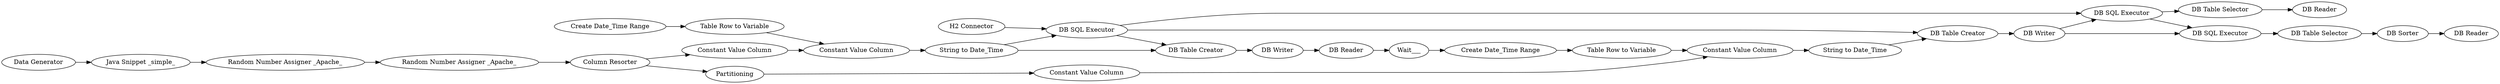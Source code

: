 digraph {
	1885 -> 1963
	1939 -> 1940
	1950 -> 1951
	1949 -> 1948
	1947 -> 1952
	1946 -> 1956
	1945 -> 1946
	1963 -> 1964
	1952 -> 1953
	1940 -> 1955
	1942 -> 1943
	1915 -> 1942
	1948 -> 1947
	1956 -> 1957
	1966 -> 1958
	1954 -> 1939
	8 -> 1885
	1959 -> 1949
	1943 -> 1885
	1964 -> 1965
	1885 -> 1945
	1957 -> 1966
	1946 -> 1963
	4 -> 1915
	1885 -> 1905
	1941 -> 1942
	1943 -> 1905
	470 -> 1959
	1905 -> 470
	1963 -> 1956
	1955 -> 1941
	1951 -> 1952
	1955 -> 1950
	1938 -> 1954
	1953 -> 1945
	1947 [label="Table Row to Variable"]
	1965 [label="DB Reader"]
	1954 [label="Java Snippet _simple_"]
	1915 [label="Table Row to Variable"]
	1952 [label="Constant Value Column"]
	1957 [label="DB Table Selector"]
	8 [label="H2 Connector"]
	1938 [label="Data Generator"]
	1955 [label="Column Resorter"]
	1953 [label="String to Date_Time"]
	1905 [label="DB Table Creator"]
	1940 [label="Random Number Assigner _Apache_"]
	1948 [label="Create Date_Time Range"]
	1951 [label="Constant Value Column"]
	1941 [label="Constant Value Column"]
	1964 [label="DB Table Selector"]
	1950 [label=Partitioning]
	1966 [label="DB Sorter"]
	1958 [label="DB Reader"]
	1959 [label="DB Reader"]
	1939 [label="Random Number Assigner _Apache_"]
	470 [label="DB Writer"]
	4 [label="Create Date_Time Range"]
	1963 [label="DB SQL Executor"]
	1946 [label="DB Writer"]
	1885 [label="DB SQL Executor"]
	1949 [label=Wait___]
	1956 [label="DB SQL Executor"]
	1942 [label="Constant Value Column"]
	1945 [label="DB Table Creator"]
	1943 [label="String to Date_Time"]
	rankdir=LR
}
